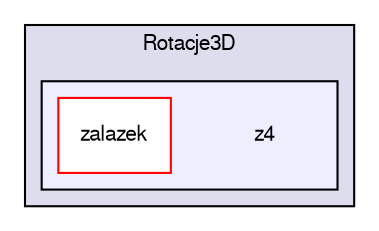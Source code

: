 digraph "/home/marek/Pulpit/Dr. inż Krzysztof Arent PROJEKT /Rotacje3D/z4" {
  compound=true
  node [ fontsize="10", fontname="FreeSans"];
  edge [ labelfontsize="10", labelfontname="FreeSans"];
  subgraph clusterdir_d94315eced12a55e521c42ff8a0c9eba {
    graph [ bgcolor="#ddddee", pencolor="black", label="Rotacje3D" fontname="FreeSans", fontsize="10", URL="dir_d94315eced12a55e521c42ff8a0c9eba.html"]
  subgraph clusterdir_1e1303af069637927ae024b24dfccfd9 {
    graph [ bgcolor="#eeeeff", pencolor="black", label="" URL="dir_1e1303af069637927ae024b24dfccfd9.html"];
    dir_1e1303af069637927ae024b24dfccfd9 [shape=plaintext label="z4"];
    dir_eacdb98143f7e604e5ea8a9c7d10e549 [shape=box label="zalazek" color="red" fillcolor="white" style="filled" URL="dir_eacdb98143f7e604e5ea8a9c7d10e549.html"];
  }
  }
}
